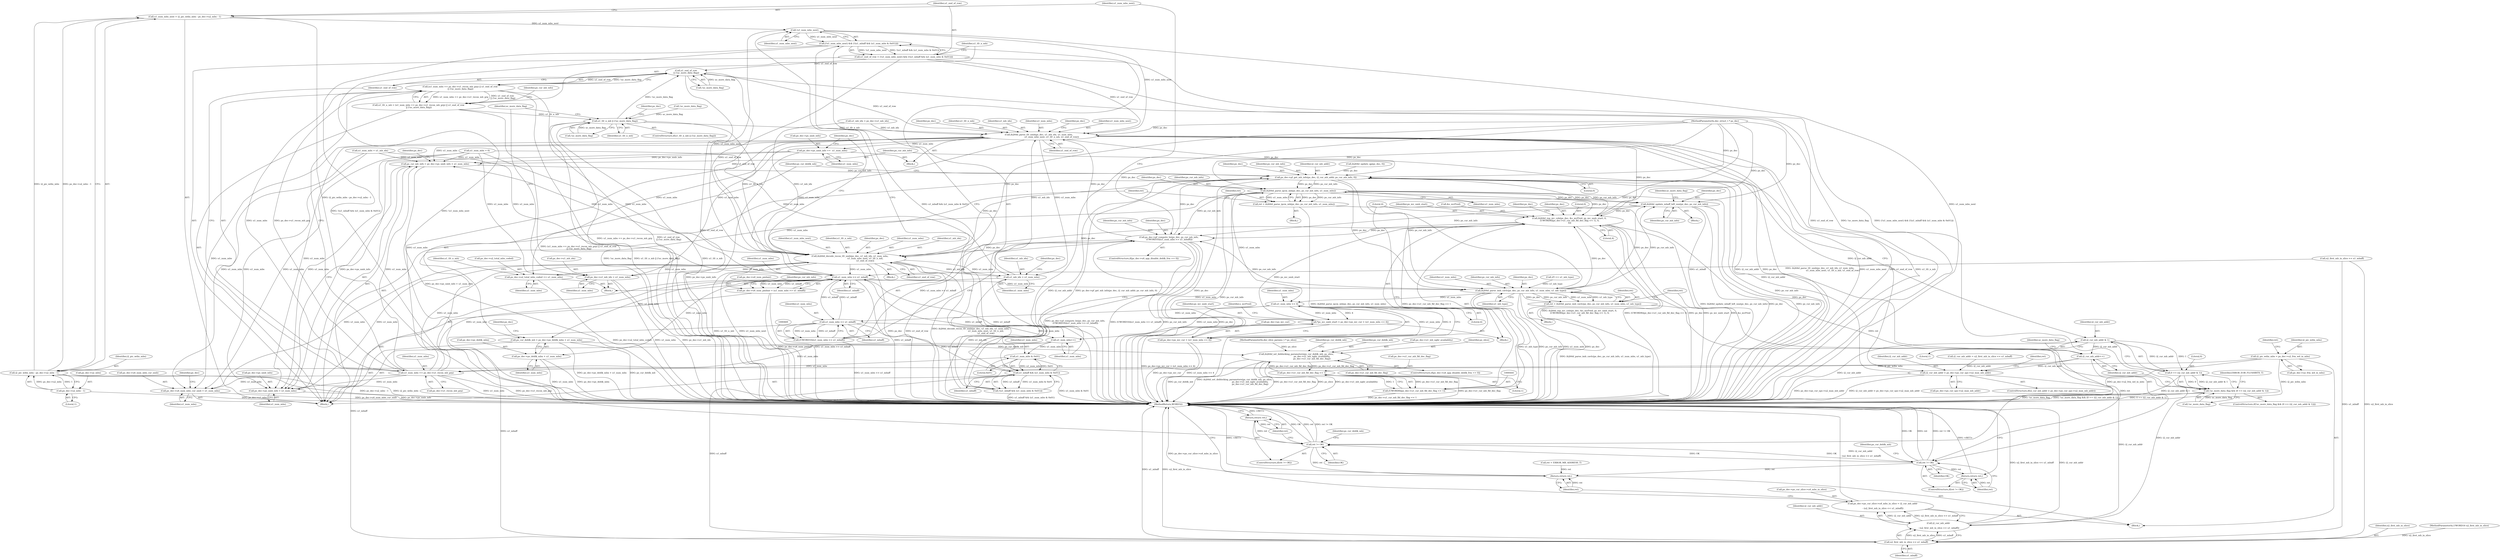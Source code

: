 digraph "0_Android_7950bf47b6944546a0aff11a7184947de9591b51@integer" {
"1000475" [label="(Call,u1_num_mbs_next = i2_pic_wdin_mbs - ps_dec->u2_mbx - 1)"];
"1000477" [label="(Call,i2_pic_wdin_mbs - ps_dec->u2_mbx - 1)"];
"1000158" [label="(Call,i2_pic_wdin_mbs = ps_dec->u2_frm_wd_in_mbs)"];
"1000479" [label="(Call,ps_dec->u2_mbx - 1)"];
"1000487" [label="(Call,!u1_num_mbs_next)"];
"1000486" [label="(Call,(!u1_num_mbs_next) && (!(u1_mbaff && (u1_num_mbs & 0x01))))"];
"1000484" [label="(Call,u1_end_of_row = (!u1_num_mbs_next) && (!(u1_mbaff && (u1_num_mbs & 0x01))))"];
"1000503" [label="(Call,u1_end_of_row\n || (!uc_more_data_flag))"];
"1000497" [label="(Call,(u1_num_mbs == ps_dec->u1_recon_mb_grp) || u1_end_of_row\n || (!uc_more_data_flag))"];
"1000495" [label="(Call,u1_tfr_n_mb = (u1_num_mbs == ps_dec->u1_recon_mb_grp) || u1_end_of_row\n || (!uc_more_data_flag))"];
"1000514" [label="(Call,u1_tfr_n_mb || (!uc_more_data_flag))"];
"1000524" [label="(Call,ih264d_parse_tfr_nmb(ps_dec, u1_mb_idx, u1_num_mbs,\n                                     u1_num_mbs_next, u1_tfr_n_mb, u1_end_of_row))"];
"1000226" [label="(Call,ps_cur_mb_info = ps_dec->ps_nmb_info + u1_num_mbs)"];
"1000250" [label="(Call,ps_dec->pf_get_mb_info(ps_dec, i2_cur_mb_addr, ps_cur_mb_info, 0))"];
"1000362" [label="(Call,ih264d_parse_ipcm_mb(ps_dec, ps_cur_mb_info, u1_num_mbs))"];
"1000360" [label="(Call,ret = ih264d_parse_ipcm_mb(ps_dec, ps_cur_mb_info, u1_num_mbs))"];
"1000367" [label="(Call,ret != OK)"];
"1000370" [label="(Return,return ret;)"];
"1000387" [label="(Call,ret != OK)"];
"1000390" [label="(Return,return ret;)"];
"1000580" [label="(Return,return ret;)"];
"1000402" [label="(Call,ih264d_update_mbaff_left_nnz(ps_dec, ps_cur_mb_info))"];
"1000437" [label="(Call,ih264d_rep_mv_colz(ps_dec, &s_mvPred, ps_mv_nmb_start, 0,\n (UWORD8)(ps_dec->u1_cur_mb_fld_dec_flag << 1), 4,\n 4))"];
"1000465" [label="(Call,ps_dec->pf_compute_bs(ps_dec, ps_cur_mb_info,\n (UWORD16)(u1_num_mbs >> u1_mbaff)))"];
"1000538" [label="(Call,ih264d_decode_recon_tfr_nmb(ps_dec, u1_mb_idx, u1_num_mbs,\n                                            u1_num_mbs_next, u1_tfr_n_mb,\n                                            u1_end_of_row))"];
"1000228" [label="(Call,ps_dec->ps_nmb_info + u1_num_mbs)"];
"1000233" [label="(Call,ps_dec->u4_num_mbs_cur_nmb = u1_num_mbs)"];
"1000242" [label="(Call,u1_num_mbs >> u1_mbaff)"];
"1000238" [label="(Call,ps_dec->u4_num_pmbair = (u1_num_mbs >> u1_mbaff))"];
"1000255" [label="(Call,ps_cur_deblk_mb = ps_dec->ps_deblk_mbn + u1_num_mbs)"];
"1000268" [label="(Call,ih264d_set_deblocking_parameters(ps_cur_deblk_mb, ps_slice,\n                                             ps_dec->u1_mb_ngbr_availablity,\n                                             ps_dec->u1_cur_mb_fld_dec_flag))"];
"1000445" [label="(Call,ps_dec->u1_cur_mb_fld_dec_flag << 1)"];
"1000443" [label="(Call,(UWORD8)(ps_dec->u1_cur_mb_fld_dec_flag << 1))"];
"1000257" [label="(Call,ps_dec->ps_deblk_mbn + u1_num_mbs)"];
"1000381" [label="(Call,ih264d_parse_imb_cavlc(ps_dec, ps_cur_mb_info, u1_num_mbs, u1_mb_type))"];
"1000379" [label="(Call,ret = ih264d_parse_imb_cavlc(ps_dec, ps_cur_mb_info, u1_num_mbs, u1_mb_type))"];
"1000431" [label="(Call,u1_num_mbs << 4)"];
"1000425" [label="(Call,*ps_mv_nmb_start = ps_dec->ps_mv_cur + (u1_num_mbs << 4))"];
"1000427" [label="(Call,ps_dec->ps_mv_cur + (u1_num_mbs << 4))"];
"1000470" [label="(Call,u1_num_mbs >> u1_mbaff)"];
"1000468" [label="(Call,(UWORD16)(u1_num_mbs >> u1_mbaff))"];
"1000473" [label="(Call,u1_num_mbs++)"];
"1000492" [label="(Call,u1_num_mbs & 0x01)"];
"1000490" [label="(Call,u1_mbaff && (u1_num_mbs & 0x01))"];
"1000489" [label="(Call,!(u1_mbaff && (u1_num_mbs & 0x01)))"];
"1000577" [label="(Call,u2_first_mb_in_slice << u1_mbaff)"];
"1000575" [label="(Call,i2_cur_mb_addr\n\n - (u2_first_mb_in_slice << u1_mbaff))"];
"1000569" [label="(Call,ps_dec->ps_cur_slice->u4_mbs_in_slice = i2_cur_mb_addr\n\n - (u2_first_mb_in_slice << u1_mbaff))"];
"1000498" [label="(Call,u1_num_mbs == ps_dec->u1_recon_mb_grp)"];
"1000545" [label="(Call,ps_dec->u2_total_mbs_coded += u1_num_mbs)"];
"1000555" [label="(Call,u1_mb_idx = u1_num_mbs)"];
"1000558" [label="(Call,ps_dec->u1_mb_idx = u1_num_mbs)"];
"1000411" [label="(Call,i2_cur_mb_addr & 1)"];
"1000409" [label="(Call,0 == (i2_cur_mb_addr & 1))"];
"1000406" [label="(Call,!uc_more_data_flag && (0 == (i2_cur_mb_addr & 1)))"];
"1000417" [label="(Call,i2_cur_mb_addr++)"];
"1000214" [label="(Call,i2_cur_mb_addr > ps_dec->ps_cur_sps->u2_max_mb_addr)"];
"1000531" [label="(Call,ps_dec->ps_nmb_info +=  u1_num_mbs)"];
"1000570" [label="(Call,ps_dec->ps_cur_slice->u4_mbs_in_slice)"];
"1000227" [label="(Identifier,ps_cur_mb_info)"];
"1000369" [label="(Identifier,OK)"];
"1000499" [label="(Identifier,u1_num_mbs)"];
"1000387" [label="(Call,ret != OK)"];
"1000556" [label="(Identifier,u1_mb_idx)"];
"1000465" [label="(Call,ps_dec->pf_compute_bs(ps_dec, ps_cur_mb_info,\n (UWORD16)(u1_num_mbs >> u1_mbaff)))"];
"1000542" [label="(Identifier,u1_num_mbs_next)"];
"1000413" [label="(Literal,1)"];
"1000562" [label="(Identifier,u1_num_mbs)"];
"1000543" [label="(Identifier,u1_tfr_n_mb)"];
"1000509" [label="(Identifier,ps_cur_mb_info)"];
"1000521" [label="(Identifier,ps_dec)"];
"1000497" [label="(Call,(u1_num_mbs == ps_dec->u1_recon_mb_grp) || u1_end_of_row\n || (!uc_more_data_flag))"];
"1000569" [label="(Call,ps_dec->ps_cur_slice->u4_mbs_in_slice = i2_cur_mb_addr\n\n - (u2_first_mb_in_slice << u1_mbaff))"];
"1000240" [label="(Identifier,ps_dec)"];
"1000557" [label="(Identifier,u1_num_mbs)"];
"1000535" [label="(Identifier,u1_num_mbs)"];
"1000374" [label="(Identifier,ps_cur_deblk_mb)"];
"1000404" [label="(Identifier,ps_cur_mb_info)"];
"1000131" [label="(MethodParameterIn,dec_slice_params_t * ps_slice)"];
"1000410" [label="(Literal,0)"];
"1000204" [label="(Block,)"];
"1000555" [label="(Call,u1_mb_idx = u1_num_mbs)"];
"1000425" [label="(Call,*ps_mv_nmb_start = ps_dec->ps_mv_cur + (u1_num_mbs << 4))"];
"1000478" [label="(Identifier,i2_pic_wdin_mbs)"];
"1000363" [label="(Identifier,ps_dec)"];
"1000525" [label="(Identifier,ps_dec)"];
"1000386" [label="(ControlStructure,if(ret != OK))"];
"1000384" [label="(Identifier,u1_num_mbs)"];
"1000498" [label="(Call,u1_num_mbs == ps_dec->u1_recon_mb_grp)"];
"1000385" [label="(Identifier,u1_mb_type)"];
"1000420" [label="(Identifier,uc_more_data_flag)"];
"1000407" [label="(Call,!uc_more_data_flag)"];
"1000547" [label="(Identifier,ps_dec)"];
"1000251" [label="(Identifier,ps_dec)"];
"1000423" [label="(Block,)"];
"1000532" [label="(Call,ps_dec->ps_nmb_info)"];
"1000488" [label="(Identifier,u1_num_mbs_next)"];
"1000539" [label="(Identifier,ps_dec)"];
"1000529" [label="(Identifier,u1_tfr_n_mb)"];
"1000368" [label="(Identifier,ret)"];
"1000371" [label="(Identifier,ret)"];
"1000579" [label="(Identifier,u1_mbaff)"];
"1000581" [label="(Identifier,ret)"];
"1000254" [label="(Literal,0)"];
"1000467" [label="(Identifier,ps_cur_mb_info)"];
"1000558" [label="(Call,ps_dec->u1_mb_idx = u1_num_mbs)"];
"1000401" [label="(Block,)"];
"1000451" [label="(Literal,4)"];
"1000523" [label="(Block,)"];
"1000253" [label="(Identifier,ps_cur_mb_info)"];
"1000390" [label="(Return,return ret;)"];
"1000441" [label="(Identifier,ps_mv_nmb_start)"];
"1000361" [label="(Identifier,ret)"];
"1000496" [label="(Identifier,u1_tfr_n_mb)"];
"1000526" [label="(Identifier,u1_mb_idx)"];
"1000466" [label="(Identifier,ps_dec)"];
"1000527" [label="(Identifier,u1_num_mbs)"];
"1000367" [label="(Call,ret != OK)"];
"1000491" [label="(Identifier,u1_mbaff)"];
"1000432" [label="(Identifier,u1_num_mbs)"];
"1000551" [label="(Identifier,u1_tfr_n_mb)"];
"1000477" [label="(Call,i2_pic_wdin_mbs - ps_dec->u2_mbx - 1)"];
"1000433" [label="(Literal,4)"];
"1000493" [label="(Identifier,u1_num_mbs)"];
"1000366" [label="(ControlStructure,if(ret != OK))"];
"1000476" [label="(Identifier,u1_num_mbs_next)"];
"1000437" [label="(Call,ih264d_rep_mv_colz(ps_dec, &s_mvPred, ps_mv_nmb_start, 0,\n (UWORD8)(ps_dec->u1_cur_mb_fld_dec_flag << 1), 4,\n 4))"];
"1000187" [label="(Call,u1_mb_idx = ps_dec->u1_mb_idx)"];
"1000200" [label="(Call,u2_first_mb_in_slice << u1_mbaff)"];
"1000578" [label="(Identifier,u2_first_mb_in_slice)"];
"1000560" [label="(Identifier,ps_dec)"];
"1000383" [label="(Identifier,ps_cur_mb_info)"];
"1000494" [label="(Literal,0x01)"];
"1000250" [label="(Call,ps_dec->pf_get_mb_info(ps_dec, i2_cur_mb_addr, ps_cur_mb_info, 0))"];
"1000160" [label="(Call,ps_dec->u2_frm_wd_in_mbs)"];
"1000352" [label="(Block,)"];
"1000232" [label="(Identifier,u1_num_mbs)"];
"1000382" [label="(Identifier,ps_dec)"];
"1000238" [label="(Call,ps_dec->u4_num_pmbair = (u1_num_mbs >> u1_mbaff))"];
"1000222" [label="(Call,ret = ERROR_MB_ADDRESS_T)"];
"1000370" [label="(Return,return ret;)"];
"1000255" [label="(Call,ps_cur_deblk_mb = ps_dec->ps_deblk_mbn + u1_num_mbs)"];
"1000431" [label="(Call,u1_num_mbs << 4)"];
"1000474" [label="(Identifier,u1_num_mbs)"];
"1000130" [label="(MethodParameterIn,dec_struct_t * ps_dec)"];
"1000417" [label="(Call,i2_cur_mb_addr++)"];
"1000479" [label="(Call,ps_dec->u2_mbx - 1)"];
"1000379" [label="(Call,ret = ih264d_parse_imb_cavlc(ps_dec, ps_cur_mb_info, u1_num_mbs, u1_mb_type))"];
"1000268" [label="(Call,ih264d_set_deblocking_parameters(ps_cur_deblk_mb, ps_slice,\n                                             ps_dec->u1_mb_ngbr_availablity,\n                                             ps_dec->u1_cur_mb_fld_dec_flag))"];
"1000274" [label="(Call,ps_dec->u1_cur_mb_fld_dec_flag)"];
"1000443" [label="(Call,(UWORD8)(ps_dec->u1_cur_mb_fld_dec_flag << 1))"];
"1000234" [label="(Call,ps_dec->u4_num_mbs_cur_nmb)"];
"1000552" [label="(Call,u1_num_mbs = 0)"];
"1000533" [label="(Identifier,ps_dec)"];
"1000577" [label="(Call,u2_first_mb_in_slice << u1_mbaff)"];
"1000416" [label="(Identifier,ERROR_EOB_FLUSHBITS_T)"];
"1000486" [label="(Call,(!u1_num_mbs_next) && (!(u1_mbaff && (u1_num_mbs & 0x01))))"];
"1000362" [label="(Call,ih264d_parse_ipcm_mb(ps_dec, ps_cur_mb_info, u1_num_mbs))"];
"1000402" [label="(Call,ih264d_update_mbaff_left_nnz(ps_dec, ps_cur_mb_info))"];
"1000446" [label="(Call,ps_dec->u1_cur_mb_fld_dec_flag)"];
"1000485" [label="(Identifier,u1_end_of_row)"];
"1000515" [label="(Identifier,u1_tfr_n_mb)"];
"1000226" [label="(Call,ps_cur_mb_info = ps_dec->ps_nmb_info + u1_num_mbs)"];
"1000503" [label="(Call,u1_end_of_row\n || (!uc_more_data_flag))"];
"1000170" [label="(Identifier,ret)"];
"1000233" [label="(Call,ps_dec->u4_num_mbs_cur_nmb = u1_num_mbs)"];
"1000518" [label="(Block,)"];
"1000237" [label="(Identifier,u1_num_mbs)"];
"1000159" [label="(Identifier,i2_pic_wdin_mbs)"];
"1000389" [label="(Identifier,OK)"];
"1000192" [label="(Call,u1_num_mbs = u1_mb_idx)"];
"1000541" [label="(Identifier,u1_num_mbs)"];
"1000544" [label="(Identifier,u1_end_of_row)"];
"1000408" [label="(Identifier,uc_more_data_flag)"];
"1000257" [label="(Call,ps_dec->ps_deblk_mbn + u1_num_mbs)"];
"1000252" [label="(Identifier,i2_cur_mb_addr)"];
"1000411" [label="(Call,i2_cur_mb_addr & 1)"];
"1000563" [label="(Identifier,uc_more_data_flag)"];
"1000235" [label="(Identifier,ps_dec)"];
"1000265" [label="(Identifier,ps_dec)"];
"1000262" [label="(ControlStructure,if(ps_dec->u4_app_disable_deblk_frm == 0))"];
"1000427" [label="(Call,ps_dec->ps_mv_cur + (u1_num_mbs << 4))"];
"1000471" [label="(Identifier,u1_num_mbs)"];
"1000575" [label="(Call,i2_cur_mb_addr\n\n - (u2_first_mb_in_slice << u1_mbaff))"];
"1000244" [label="(Identifier,u1_mbaff)"];
"1000546" [label="(Call,ps_dec->u2_total_mbs_coded)"];
"1000243" [label="(Identifier,u1_num_mbs)"];
"1000439" [label="(Call,&s_mvPred)"];
"1000449" [label="(Literal,1)"];
"1000470" [label="(Call,u1_num_mbs >> u1_mbaff)"];
"1000530" [label="(Identifier,u1_end_of_row)"];
"1000436" [label="(Identifier,s_mvPred)"];
"1000381" [label="(Call,ih264d_parse_imb_cavlc(ps_dec, ps_cur_mb_info, u1_num_mbs, u1_mb_type))"];
"1000412" [label="(Identifier,i2_cur_mb_addr)"];
"1000455" [label="(Identifier,ps_dec)"];
"1000215" [label="(Identifier,i2_cur_mb_addr)"];
"1000198" [label="(Call,i2_cur_mb_addr = u2_first_mb_in_slice << u1_mbaff)"];
"1000495" [label="(Call,u1_tfr_n_mb = (u1_num_mbs == ps_dec->u1_recon_mb_grp) || u1_end_of_row\n || (!uc_more_data_flag))"];
"1000445" [label="(Call,ps_dec->u1_cur_mb_fld_dec_flag << 1)"];
"1000158" [label="(Call,i2_pic_wdin_mbs = ps_dec->u2_frm_wd_in_mbs)"];
"1000349" [label="(Call,25 == u1_mb_type)"];
"1000580" [label="(Return,return ret;)"];
"1000468" [label="(Call,(UWORD16)(u1_num_mbs >> u1_mbaff))"];
"1000490" [label="(Call,u1_mbaff && (u1_num_mbs & 0x01))"];
"1000391" [label="(Identifier,ret)"];
"1000214" [label="(Call,i2_cur_mb_addr > ps_dec->ps_cur_sps->u2_max_mb_addr)"];
"1000279" [label="(Identifier,ps_cur_deblk_mb)"];
"1000403" [label="(Identifier,ps_dec)"];
"1000531" [label="(Call,ps_dec->ps_nmb_info +=  u1_num_mbs)"];
"1000459" [label="(ControlStructure,if(ps_dec->u4_app_disable_deblk_frm == 0))"];
"1000269" [label="(Identifier,ps_cur_deblk_mb)"];
"1000228" [label="(Call,ps_dec->ps_nmb_info + u1_num_mbs)"];
"1000438" [label="(Identifier,ps_dec)"];
"1000524" [label="(Call,ih264d_parse_tfr_nmb(ps_dec, u1_mb_idx, u1_num_mbs,\n                                     u1_num_mbs_next, u1_tfr_n_mb, u1_end_of_row))"];
"1000528" [label="(Identifier,u1_num_mbs_next)"];
"1000450" [label="(Literal,4)"];
"1000261" [label="(Identifier,u1_num_mbs)"];
"1000380" [label="(Identifier,ret)"];
"1000516" [label="(Call,!uc_more_data_flag)"];
"1000559" [label="(Call,ps_dec->u1_mb_idx)"];
"1000256" [label="(Identifier,ps_cur_deblk_mb)"];
"1000229" [label="(Call,ps_dec->ps_nmb_info)"];
"1000489" [label="(Call,!(u1_mbaff && (u1_num_mbs & 0x01)))"];
"1000365" [label="(Identifier,u1_num_mbs)"];
"1000426" [label="(Identifier,ps_mv_nmb_start)"];
"1000504" [label="(Identifier,u1_end_of_row)"];
"1000216" [label="(Call,ps_dec->ps_cur_sps->u2_max_mb_addr)"];
"1000179" [label="(Call,ih264d_update_qp(ps_dec, 0))"];
"1000475" [label="(Call,u1_num_mbs_next = i2_pic_wdin_mbs - ps_dec->u2_mbx - 1)"];
"1000394" [label="(Identifier,ps_cur_deblk_mb)"];
"1000409" [label="(Call,0 == (i2_cur_mb_addr & 1))"];
"1000271" [label="(Call,ps_dec->u1_mb_ngbr_availablity)"];
"1000364" [label="(Identifier,ps_cur_mb_info)"];
"1000483" [label="(Literal,1)"];
"1000360" [label="(Call,ret = ih264d_parse_ipcm_mb(ps_dec, ps_cur_mb_info, u1_num_mbs))"];
"1000472" [label="(Identifier,u1_mbaff)"];
"1000538" [label="(Call,ih264d_decode_recon_tfr_nmb(ps_dec, u1_mb_idx, u1_num_mbs,\n                                            u1_num_mbs_next, u1_tfr_n_mb,\n                                            u1_end_of_row))"];
"1000270" [label="(Identifier,ps_slice)"];
"1000239" [label="(Call,ps_dec->u4_num_pmbair)"];
"1000406" [label="(Call,!uc_more_data_flag && (0 == (i2_cur_mb_addr & 1)))"];
"1000537" [label="(Block,)"];
"1000514" [label="(Call,u1_tfr_n_mb || (!uc_more_data_flag))"];
"1000545" [label="(Call,ps_dec->u2_total_mbs_coded += u1_num_mbs)"];
"1000378" [label="(Block,)"];
"1000405" [label="(ControlStructure,if(!uc_more_data_flag && (0 == (i2_cur_mb_addr & 1))))"];
"1000213" [label="(ControlStructure,if(i2_cur_mb_addr > ps_dec->ps_cur_sps->u2_max_mb_addr))"];
"1000473" [label="(Call,u1_num_mbs++)"];
"1000388" [label="(Identifier,ret)"];
"1000442" [label="(Literal,0)"];
"1000242" [label="(Call,u1_num_mbs >> u1_mbaff)"];
"1000428" [label="(Call,ps_dec->ps_mv_cur)"];
"1000258" [label="(Call,ps_dec->ps_deblk_mbn)"];
"1000132" [label="(MethodParameterIn,UWORD16 u2_first_mb_in_slice)"];
"1000487" [label="(Call,!u1_num_mbs_next)"];
"1000540" [label="(Identifier,u1_mb_idx)"];
"1000505" [label="(Call,!uc_more_data_flag)"];
"1000492" [label="(Call,u1_num_mbs & 0x01)"];
"1000500" [label="(Call,ps_dec->u1_recon_mb_grp)"];
"1000480" [label="(Call,ps_dec->u2_mbx)"];
"1000247" [label="(Identifier,ps_cur_mb_info)"];
"1000549" [label="(Identifier,u1_num_mbs)"];
"1000133" [label="(Block,)"];
"1000223" [label="(Identifier,ret)"];
"1000484" [label="(Call,u1_end_of_row = (!u1_num_mbs_next) && (!(u1_mbaff && (u1_num_mbs & 0x01))))"];
"1000511" [label="(Call,!uc_more_data_flag)"];
"1000576" [label="(Identifier,i2_cur_mb_addr)"];
"1000513" [label="(ControlStructure,if(u1_tfr_n_mb || (!uc_more_data_flag)))"];
"1000418" [label="(Identifier,i2_cur_mb_addr)"];
"1000582" [label="(MethodReturn,WORD32)"];
"1000475" -> "1000204"  [label="AST: "];
"1000475" -> "1000477"  [label="CFG: "];
"1000476" -> "1000475"  [label="AST: "];
"1000477" -> "1000475"  [label="AST: "];
"1000485" -> "1000475"  [label="CFG: "];
"1000475" -> "1000582"  [label="DDG: i2_pic_wdin_mbs - ps_dec->u2_mbx - 1"];
"1000477" -> "1000475"  [label="DDG: i2_pic_wdin_mbs"];
"1000477" -> "1000475"  [label="DDG: ps_dec->u2_mbx - 1"];
"1000475" -> "1000487"  [label="DDG: u1_num_mbs_next"];
"1000477" -> "1000479"  [label="CFG: "];
"1000478" -> "1000477"  [label="AST: "];
"1000479" -> "1000477"  [label="AST: "];
"1000477" -> "1000582"  [label="DDG: ps_dec->u2_mbx - 1"];
"1000477" -> "1000582"  [label="DDG: i2_pic_wdin_mbs"];
"1000158" -> "1000477"  [label="DDG: i2_pic_wdin_mbs"];
"1000479" -> "1000477"  [label="DDG: ps_dec->u2_mbx"];
"1000479" -> "1000477"  [label="DDG: 1"];
"1000158" -> "1000133"  [label="AST: "];
"1000158" -> "1000160"  [label="CFG: "];
"1000159" -> "1000158"  [label="AST: "];
"1000160" -> "1000158"  [label="AST: "];
"1000170" -> "1000158"  [label="CFG: "];
"1000158" -> "1000582"  [label="DDG: i2_pic_wdin_mbs"];
"1000158" -> "1000582"  [label="DDG: ps_dec->u2_frm_wd_in_mbs"];
"1000479" -> "1000483"  [label="CFG: "];
"1000480" -> "1000479"  [label="AST: "];
"1000483" -> "1000479"  [label="AST: "];
"1000479" -> "1000582"  [label="DDG: ps_dec->u2_mbx"];
"1000487" -> "1000486"  [label="AST: "];
"1000487" -> "1000488"  [label="CFG: "];
"1000488" -> "1000487"  [label="AST: "];
"1000491" -> "1000487"  [label="CFG: "];
"1000486" -> "1000487"  [label="CFG: "];
"1000487" -> "1000582"  [label="DDG: u1_num_mbs_next"];
"1000487" -> "1000486"  [label="DDG: u1_num_mbs_next"];
"1000487" -> "1000524"  [label="DDG: u1_num_mbs_next"];
"1000487" -> "1000538"  [label="DDG: u1_num_mbs_next"];
"1000486" -> "1000484"  [label="AST: "];
"1000486" -> "1000489"  [label="CFG: "];
"1000489" -> "1000486"  [label="AST: "];
"1000484" -> "1000486"  [label="CFG: "];
"1000486" -> "1000582"  [label="DDG: !(u1_mbaff && (u1_num_mbs & 0x01))"];
"1000486" -> "1000582"  [label="DDG: !u1_num_mbs_next"];
"1000486" -> "1000484"  [label="DDG: !u1_num_mbs_next"];
"1000486" -> "1000484"  [label="DDG: !(u1_mbaff && (u1_num_mbs & 0x01))"];
"1000489" -> "1000486"  [label="DDG: u1_mbaff && (u1_num_mbs & 0x01)"];
"1000484" -> "1000204"  [label="AST: "];
"1000485" -> "1000484"  [label="AST: "];
"1000496" -> "1000484"  [label="CFG: "];
"1000484" -> "1000582"  [label="DDG: (!u1_num_mbs_next) && (!(u1_mbaff && (u1_num_mbs & 0x01)))"];
"1000484" -> "1000582"  [label="DDG: u1_end_of_row"];
"1000484" -> "1000503"  [label="DDG: u1_end_of_row"];
"1000484" -> "1000524"  [label="DDG: u1_end_of_row"];
"1000484" -> "1000538"  [label="DDG: u1_end_of_row"];
"1000503" -> "1000497"  [label="AST: "];
"1000503" -> "1000504"  [label="CFG: "];
"1000503" -> "1000505"  [label="CFG: "];
"1000504" -> "1000503"  [label="AST: "];
"1000505" -> "1000503"  [label="AST: "];
"1000497" -> "1000503"  [label="CFG: "];
"1000503" -> "1000582"  [label="DDG: u1_end_of_row"];
"1000503" -> "1000497"  [label="DDG: u1_end_of_row"];
"1000503" -> "1000497"  [label="DDG: !uc_more_data_flag"];
"1000505" -> "1000503"  [label="DDG: uc_more_data_flag"];
"1000406" -> "1000503"  [label="DDG: !uc_more_data_flag"];
"1000514" -> "1000503"  [label="DDG: !uc_more_data_flag"];
"1000503" -> "1000524"  [label="DDG: u1_end_of_row"];
"1000503" -> "1000538"  [label="DDG: u1_end_of_row"];
"1000497" -> "1000495"  [label="AST: "];
"1000497" -> "1000498"  [label="CFG: "];
"1000498" -> "1000497"  [label="AST: "];
"1000495" -> "1000497"  [label="CFG: "];
"1000497" -> "1000582"  [label="DDG: u1_num_mbs == ps_dec->u1_recon_mb_grp"];
"1000497" -> "1000582"  [label="DDG: u1_end_of_row\n || (!uc_more_data_flag)"];
"1000497" -> "1000495"  [label="DDG: u1_num_mbs == ps_dec->u1_recon_mb_grp"];
"1000497" -> "1000495"  [label="DDG: u1_end_of_row\n || (!uc_more_data_flag)"];
"1000498" -> "1000497"  [label="DDG: u1_num_mbs"];
"1000498" -> "1000497"  [label="DDG: ps_dec->u1_recon_mb_grp"];
"1000495" -> "1000204"  [label="AST: "];
"1000496" -> "1000495"  [label="AST: "];
"1000509" -> "1000495"  [label="CFG: "];
"1000495" -> "1000582"  [label="DDG: (u1_num_mbs == ps_dec->u1_recon_mb_grp) || u1_end_of_row\n || (!uc_more_data_flag)"];
"1000495" -> "1000514"  [label="DDG: u1_tfr_n_mb"];
"1000514" -> "1000513"  [label="AST: "];
"1000514" -> "1000515"  [label="CFG: "];
"1000514" -> "1000516"  [label="CFG: "];
"1000515" -> "1000514"  [label="AST: "];
"1000516" -> "1000514"  [label="AST: "];
"1000563" -> "1000514"  [label="CFG: "];
"1000521" -> "1000514"  [label="CFG: "];
"1000514" -> "1000582"  [label="DDG: u1_tfr_n_mb || (!uc_more_data_flag)"];
"1000514" -> "1000582"  [label="DDG: u1_tfr_n_mb"];
"1000514" -> "1000582"  [label="DDG: !uc_more_data_flag"];
"1000516" -> "1000514"  [label="DDG: uc_more_data_flag"];
"1000511" -> "1000514"  [label="DDG: uc_more_data_flag"];
"1000514" -> "1000524"  [label="DDG: u1_tfr_n_mb"];
"1000514" -> "1000538"  [label="DDG: u1_tfr_n_mb"];
"1000524" -> "1000523"  [label="AST: "];
"1000524" -> "1000530"  [label="CFG: "];
"1000525" -> "1000524"  [label="AST: "];
"1000526" -> "1000524"  [label="AST: "];
"1000527" -> "1000524"  [label="AST: "];
"1000528" -> "1000524"  [label="AST: "];
"1000529" -> "1000524"  [label="AST: "];
"1000530" -> "1000524"  [label="AST: "];
"1000533" -> "1000524"  [label="CFG: "];
"1000524" -> "1000582"  [label="DDG: ps_dec"];
"1000524" -> "1000582"  [label="DDG: ih264d_parse_tfr_nmb(ps_dec, u1_mb_idx, u1_num_mbs,\n                                     u1_num_mbs_next, u1_tfr_n_mb, u1_end_of_row)"];
"1000524" -> "1000582"  [label="DDG: u1_num_mbs_next"];
"1000524" -> "1000582"  [label="DDG: u1_end_of_row"];
"1000524" -> "1000582"  [label="DDG: u1_tfr_n_mb"];
"1000524" -> "1000226"  [label="DDG: u1_num_mbs"];
"1000524" -> "1000228"  [label="DDG: u1_num_mbs"];
"1000524" -> "1000233"  [label="DDG: u1_num_mbs"];
"1000524" -> "1000242"  [label="DDG: u1_num_mbs"];
"1000524" -> "1000250"  [label="DDG: ps_dec"];
"1000437" -> "1000524"  [label="DDG: ps_dec"];
"1000465" -> "1000524"  [label="DDG: ps_dec"];
"1000130" -> "1000524"  [label="DDG: ps_dec"];
"1000555" -> "1000524"  [label="DDG: u1_mb_idx"];
"1000187" -> "1000524"  [label="DDG: u1_mb_idx"];
"1000498" -> "1000524"  [label="DDG: u1_num_mbs"];
"1000524" -> "1000531"  [label="DDG: u1_num_mbs"];
"1000524" -> "1000545"  [label="DDG: u1_num_mbs"];
"1000524" -> "1000555"  [label="DDG: u1_num_mbs"];
"1000524" -> "1000558"  [label="DDG: u1_num_mbs"];
"1000226" -> "1000204"  [label="AST: "];
"1000226" -> "1000228"  [label="CFG: "];
"1000227" -> "1000226"  [label="AST: "];
"1000228" -> "1000226"  [label="AST: "];
"1000235" -> "1000226"  [label="CFG: "];
"1000226" -> "1000582"  [label="DDG: ps_dec->ps_nmb_info + u1_num_mbs"];
"1000531" -> "1000226"  [label="DDG: ps_dec->ps_nmb_info"];
"1000498" -> "1000226"  [label="DDG: u1_num_mbs"];
"1000192" -> "1000226"  [label="DDG: u1_num_mbs"];
"1000552" -> "1000226"  [label="DDG: u1_num_mbs"];
"1000538" -> "1000226"  [label="DDG: u1_num_mbs"];
"1000226" -> "1000250"  [label="DDG: ps_cur_mb_info"];
"1000250" -> "1000204"  [label="AST: "];
"1000250" -> "1000254"  [label="CFG: "];
"1000251" -> "1000250"  [label="AST: "];
"1000252" -> "1000250"  [label="AST: "];
"1000253" -> "1000250"  [label="AST: "];
"1000254" -> "1000250"  [label="AST: "];
"1000256" -> "1000250"  [label="CFG: "];
"1000250" -> "1000582"  [label="DDG: ps_dec"];
"1000250" -> "1000582"  [label="DDG: ps_cur_mb_info"];
"1000250" -> "1000582"  [label="DDG: i2_cur_mb_addr"];
"1000250" -> "1000582"  [label="DDG: ps_dec->pf_get_mb_info(ps_dec, i2_cur_mb_addr, ps_cur_mb_info, 0)"];
"1000437" -> "1000250"  [label="DDG: ps_dec"];
"1000179" -> "1000250"  [label="DDG: ps_dec"];
"1000538" -> "1000250"  [label="DDG: ps_dec"];
"1000465" -> "1000250"  [label="DDG: ps_dec"];
"1000130" -> "1000250"  [label="DDG: ps_dec"];
"1000214" -> "1000250"  [label="DDG: i2_cur_mb_addr"];
"1000250" -> "1000362"  [label="DDG: ps_dec"];
"1000250" -> "1000362"  [label="DDG: ps_cur_mb_info"];
"1000250" -> "1000381"  [label="DDG: ps_dec"];
"1000250" -> "1000381"  [label="DDG: ps_cur_mb_info"];
"1000250" -> "1000411"  [label="DDG: i2_cur_mb_addr"];
"1000250" -> "1000417"  [label="DDG: i2_cur_mb_addr"];
"1000362" -> "1000360"  [label="AST: "];
"1000362" -> "1000365"  [label="CFG: "];
"1000363" -> "1000362"  [label="AST: "];
"1000364" -> "1000362"  [label="AST: "];
"1000365" -> "1000362"  [label="AST: "];
"1000360" -> "1000362"  [label="CFG: "];
"1000362" -> "1000582"  [label="DDG: u1_num_mbs"];
"1000362" -> "1000582"  [label="DDG: ps_cur_mb_info"];
"1000362" -> "1000582"  [label="DDG: ps_dec"];
"1000362" -> "1000360"  [label="DDG: ps_dec"];
"1000362" -> "1000360"  [label="DDG: ps_cur_mb_info"];
"1000362" -> "1000360"  [label="DDG: u1_num_mbs"];
"1000130" -> "1000362"  [label="DDG: ps_dec"];
"1000242" -> "1000362"  [label="DDG: u1_num_mbs"];
"1000362" -> "1000402"  [label="DDG: ps_dec"];
"1000362" -> "1000402"  [label="DDG: ps_cur_mb_info"];
"1000362" -> "1000431"  [label="DDG: u1_num_mbs"];
"1000362" -> "1000437"  [label="DDG: ps_dec"];
"1000362" -> "1000465"  [label="DDG: ps_cur_mb_info"];
"1000360" -> "1000352"  [label="AST: "];
"1000361" -> "1000360"  [label="AST: "];
"1000368" -> "1000360"  [label="CFG: "];
"1000360" -> "1000582"  [label="DDG: ih264d_parse_ipcm_mb(ps_dec, ps_cur_mb_info, u1_num_mbs)"];
"1000360" -> "1000367"  [label="DDG: ret"];
"1000367" -> "1000366"  [label="AST: "];
"1000367" -> "1000369"  [label="CFG: "];
"1000368" -> "1000367"  [label="AST: "];
"1000369" -> "1000367"  [label="AST: "];
"1000371" -> "1000367"  [label="CFG: "];
"1000374" -> "1000367"  [label="CFG: "];
"1000367" -> "1000582"  [label="DDG: OK"];
"1000367" -> "1000582"  [label="DDG: ret"];
"1000367" -> "1000582"  [label="DDG: ret != OK"];
"1000387" -> "1000367"  [label="DDG: OK"];
"1000367" -> "1000370"  [label="DDG: ret"];
"1000367" -> "1000387"  [label="DDG: OK"];
"1000367" -> "1000580"  [label="DDG: ret"];
"1000370" -> "1000366"  [label="AST: "];
"1000370" -> "1000371"  [label="CFG: "];
"1000371" -> "1000370"  [label="AST: "];
"1000582" -> "1000370"  [label="CFG: "];
"1000370" -> "1000582"  [label="DDG: <RET>"];
"1000371" -> "1000370"  [label="DDG: ret"];
"1000387" -> "1000386"  [label="AST: "];
"1000387" -> "1000389"  [label="CFG: "];
"1000388" -> "1000387"  [label="AST: "];
"1000389" -> "1000387"  [label="AST: "];
"1000391" -> "1000387"  [label="CFG: "];
"1000394" -> "1000387"  [label="CFG: "];
"1000387" -> "1000582"  [label="DDG: OK"];
"1000387" -> "1000582"  [label="DDG: ret"];
"1000387" -> "1000582"  [label="DDG: ret != OK"];
"1000379" -> "1000387"  [label="DDG: ret"];
"1000387" -> "1000390"  [label="DDG: ret"];
"1000387" -> "1000580"  [label="DDG: ret"];
"1000390" -> "1000386"  [label="AST: "];
"1000390" -> "1000391"  [label="CFG: "];
"1000391" -> "1000390"  [label="AST: "];
"1000582" -> "1000390"  [label="CFG: "];
"1000390" -> "1000582"  [label="DDG: <RET>"];
"1000391" -> "1000390"  [label="DDG: ret"];
"1000580" -> "1000133"  [label="AST: "];
"1000580" -> "1000581"  [label="CFG: "];
"1000581" -> "1000580"  [label="AST: "];
"1000582" -> "1000580"  [label="CFG: "];
"1000580" -> "1000582"  [label="DDG: <RET>"];
"1000581" -> "1000580"  [label="DDG: ret"];
"1000222" -> "1000580"  [label="DDG: ret"];
"1000402" -> "1000401"  [label="AST: "];
"1000402" -> "1000404"  [label="CFG: "];
"1000403" -> "1000402"  [label="AST: "];
"1000404" -> "1000402"  [label="AST: "];
"1000408" -> "1000402"  [label="CFG: "];
"1000402" -> "1000582"  [label="DDG: ps_cur_mb_info"];
"1000402" -> "1000582"  [label="DDG: ih264d_update_mbaff_left_nnz(ps_dec, ps_cur_mb_info)"];
"1000402" -> "1000582"  [label="DDG: ps_dec"];
"1000381" -> "1000402"  [label="DDG: ps_dec"];
"1000381" -> "1000402"  [label="DDG: ps_cur_mb_info"];
"1000130" -> "1000402"  [label="DDG: ps_dec"];
"1000402" -> "1000437"  [label="DDG: ps_dec"];
"1000402" -> "1000465"  [label="DDG: ps_cur_mb_info"];
"1000437" -> "1000423"  [label="AST: "];
"1000437" -> "1000451"  [label="CFG: "];
"1000438" -> "1000437"  [label="AST: "];
"1000439" -> "1000437"  [label="AST: "];
"1000441" -> "1000437"  [label="AST: "];
"1000442" -> "1000437"  [label="AST: "];
"1000443" -> "1000437"  [label="AST: "];
"1000450" -> "1000437"  [label="AST: "];
"1000451" -> "1000437"  [label="AST: "];
"1000455" -> "1000437"  [label="CFG: "];
"1000437" -> "1000582"  [label="DDG: ih264d_rep_mv_colz(ps_dec, &s_mvPred, ps_mv_nmb_start, 0,\n (UWORD8)(ps_dec->u1_cur_mb_fld_dec_flag << 1), 4,\n 4)"];
"1000437" -> "1000582"  [label="DDG: (UWORD8)(ps_dec->u1_cur_mb_fld_dec_flag << 1)"];
"1000437" -> "1000582"  [label="DDG: ps_dec"];
"1000437" -> "1000582"  [label="DDG: ps_mv_nmb_start"];
"1000437" -> "1000582"  [label="DDG: &s_mvPred"];
"1000381" -> "1000437"  [label="DDG: ps_dec"];
"1000130" -> "1000437"  [label="DDG: ps_dec"];
"1000425" -> "1000437"  [label="DDG: ps_mv_nmb_start"];
"1000443" -> "1000437"  [label="DDG: ps_dec->u1_cur_mb_fld_dec_flag << 1"];
"1000437" -> "1000465"  [label="DDG: ps_dec"];
"1000437" -> "1000538"  [label="DDG: ps_dec"];
"1000465" -> "1000459"  [label="AST: "];
"1000465" -> "1000468"  [label="CFG: "];
"1000466" -> "1000465"  [label="AST: "];
"1000467" -> "1000465"  [label="AST: "];
"1000468" -> "1000465"  [label="AST: "];
"1000474" -> "1000465"  [label="CFG: "];
"1000465" -> "1000582"  [label="DDG: ps_dec->pf_compute_bs(ps_dec, ps_cur_mb_info,\n (UWORD16)(u1_num_mbs >> u1_mbaff))"];
"1000465" -> "1000582"  [label="DDG: (UWORD16)(u1_num_mbs >> u1_mbaff)"];
"1000465" -> "1000582"  [label="DDG: ps_cur_mb_info"];
"1000465" -> "1000582"  [label="DDG: ps_dec"];
"1000130" -> "1000465"  [label="DDG: ps_dec"];
"1000381" -> "1000465"  [label="DDG: ps_cur_mb_info"];
"1000468" -> "1000465"  [label="DDG: u1_num_mbs >> u1_mbaff"];
"1000465" -> "1000538"  [label="DDG: ps_dec"];
"1000538" -> "1000537"  [label="AST: "];
"1000538" -> "1000544"  [label="CFG: "];
"1000539" -> "1000538"  [label="AST: "];
"1000540" -> "1000538"  [label="AST: "];
"1000541" -> "1000538"  [label="AST: "];
"1000542" -> "1000538"  [label="AST: "];
"1000543" -> "1000538"  [label="AST: "];
"1000544" -> "1000538"  [label="AST: "];
"1000547" -> "1000538"  [label="CFG: "];
"1000538" -> "1000582"  [label="DDG: u1_tfr_n_mb"];
"1000538" -> "1000582"  [label="DDG: u1_num_mbs_next"];
"1000538" -> "1000582"  [label="DDG: ps_dec"];
"1000538" -> "1000582"  [label="DDG: u1_end_of_row"];
"1000538" -> "1000582"  [label="DDG: ih264d_decode_recon_tfr_nmb(ps_dec, u1_mb_idx, u1_num_mbs,\n                                            u1_num_mbs_next, u1_tfr_n_mb,\n                                            u1_end_of_row)"];
"1000538" -> "1000228"  [label="DDG: u1_num_mbs"];
"1000538" -> "1000233"  [label="DDG: u1_num_mbs"];
"1000538" -> "1000242"  [label="DDG: u1_num_mbs"];
"1000130" -> "1000538"  [label="DDG: ps_dec"];
"1000555" -> "1000538"  [label="DDG: u1_mb_idx"];
"1000187" -> "1000538"  [label="DDG: u1_mb_idx"];
"1000498" -> "1000538"  [label="DDG: u1_num_mbs"];
"1000538" -> "1000545"  [label="DDG: u1_num_mbs"];
"1000538" -> "1000555"  [label="DDG: u1_num_mbs"];
"1000538" -> "1000558"  [label="DDG: u1_num_mbs"];
"1000228" -> "1000232"  [label="CFG: "];
"1000229" -> "1000228"  [label="AST: "];
"1000232" -> "1000228"  [label="AST: "];
"1000228" -> "1000582"  [label="DDG: ps_dec->ps_nmb_info"];
"1000531" -> "1000228"  [label="DDG: ps_dec->ps_nmb_info"];
"1000498" -> "1000228"  [label="DDG: u1_num_mbs"];
"1000192" -> "1000228"  [label="DDG: u1_num_mbs"];
"1000552" -> "1000228"  [label="DDG: u1_num_mbs"];
"1000233" -> "1000204"  [label="AST: "];
"1000233" -> "1000237"  [label="CFG: "];
"1000234" -> "1000233"  [label="AST: "];
"1000237" -> "1000233"  [label="AST: "];
"1000240" -> "1000233"  [label="CFG: "];
"1000233" -> "1000582"  [label="DDG: ps_dec->u4_num_mbs_cur_nmb"];
"1000498" -> "1000233"  [label="DDG: u1_num_mbs"];
"1000192" -> "1000233"  [label="DDG: u1_num_mbs"];
"1000552" -> "1000233"  [label="DDG: u1_num_mbs"];
"1000242" -> "1000238"  [label="AST: "];
"1000242" -> "1000244"  [label="CFG: "];
"1000243" -> "1000242"  [label="AST: "];
"1000244" -> "1000242"  [label="AST: "];
"1000238" -> "1000242"  [label="CFG: "];
"1000242" -> "1000582"  [label="DDG: u1_mbaff"];
"1000242" -> "1000238"  [label="DDG: u1_num_mbs"];
"1000242" -> "1000238"  [label="DDG: u1_mbaff"];
"1000498" -> "1000242"  [label="DDG: u1_num_mbs"];
"1000192" -> "1000242"  [label="DDG: u1_num_mbs"];
"1000552" -> "1000242"  [label="DDG: u1_num_mbs"];
"1000470" -> "1000242"  [label="DDG: u1_mbaff"];
"1000490" -> "1000242"  [label="DDG: u1_mbaff"];
"1000200" -> "1000242"  [label="DDG: u1_mbaff"];
"1000242" -> "1000255"  [label="DDG: u1_num_mbs"];
"1000242" -> "1000257"  [label="DDG: u1_num_mbs"];
"1000242" -> "1000381"  [label="DDG: u1_num_mbs"];
"1000242" -> "1000470"  [label="DDG: u1_mbaff"];
"1000242" -> "1000490"  [label="DDG: u1_mbaff"];
"1000242" -> "1000577"  [label="DDG: u1_mbaff"];
"1000238" -> "1000204"  [label="AST: "];
"1000239" -> "1000238"  [label="AST: "];
"1000247" -> "1000238"  [label="CFG: "];
"1000238" -> "1000582"  [label="DDG: ps_dec->u4_num_pmbair"];
"1000238" -> "1000582"  [label="DDG: u1_num_mbs >> u1_mbaff"];
"1000255" -> "1000204"  [label="AST: "];
"1000255" -> "1000257"  [label="CFG: "];
"1000256" -> "1000255"  [label="AST: "];
"1000257" -> "1000255"  [label="AST: "];
"1000265" -> "1000255"  [label="CFG: "];
"1000255" -> "1000582"  [label="DDG: ps_dec->ps_deblk_mbn + u1_num_mbs"];
"1000255" -> "1000582"  [label="DDG: ps_cur_deblk_mb"];
"1000255" -> "1000268"  [label="DDG: ps_cur_deblk_mb"];
"1000268" -> "1000262"  [label="AST: "];
"1000268" -> "1000274"  [label="CFG: "];
"1000269" -> "1000268"  [label="AST: "];
"1000270" -> "1000268"  [label="AST: "];
"1000271" -> "1000268"  [label="AST: "];
"1000274" -> "1000268"  [label="AST: "];
"1000279" -> "1000268"  [label="CFG: "];
"1000268" -> "1000582"  [label="DDG: ps_cur_deblk_mb"];
"1000268" -> "1000582"  [label="DDG: ih264d_set_deblocking_parameters(ps_cur_deblk_mb, ps_slice,\n                                             ps_dec->u1_mb_ngbr_availablity,\n                                             ps_dec->u1_cur_mb_fld_dec_flag)"];
"1000268" -> "1000582"  [label="DDG: ps_dec->u1_cur_mb_fld_dec_flag"];
"1000268" -> "1000582"  [label="DDG: ps_slice"];
"1000268" -> "1000582"  [label="DDG: ps_dec->u1_mb_ngbr_availablity"];
"1000131" -> "1000268"  [label="DDG: ps_slice"];
"1000445" -> "1000268"  [label="DDG: ps_dec->u1_cur_mb_fld_dec_flag"];
"1000268" -> "1000445"  [label="DDG: ps_dec->u1_cur_mb_fld_dec_flag"];
"1000445" -> "1000443"  [label="AST: "];
"1000445" -> "1000449"  [label="CFG: "];
"1000446" -> "1000445"  [label="AST: "];
"1000449" -> "1000445"  [label="AST: "];
"1000443" -> "1000445"  [label="CFG: "];
"1000445" -> "1000582"  [label="DDG: ps_dec->u1_cur_mb_fld_dec_flag"];
"1000445" -> "1000443"  [label="DDG: ps_dec->u1_cur_mb_fld_dec_flag"];
"1000445" -> "1000443"  [label="DDG: 1"];
"1000444" -> "1000443"  [label="AST: "];
"1000450" -> "1000443"  [label="CFG: "];
"1000443" -> "1000582"  [label="DDG: ps_dec->u1_cur_mb_fld_dec_flag << 1"];
"1000257" -> "1000261"  [label="CFG: "];
"1000258" -> "1000257"  [label="AST: "];
"1000261" -> "1000257"  [label="AST: "];
"1000257" -> "1000582"  [label="DDG: ps_dec->ps_deblk_mbn"];
"1000257" -> "1000582"  [label="DDG: u1_num_mbs"];
"1000381" -> "1000379"  [label="AST: "];
"1000381" -> "1000385"  [label="CFG: "];
"1000382" -> "1000381"  [label="AST: "];
"1000383" -> "1000381"  [label="AST: "];
"1000384" -> "1000381"  [label="AST: "];
"1000385" -> "1000381"  [label="AST: "];
"1000379" -> "1000381"  [label="CFG: "];
"1000381" -> "1000582"  [label="DDG: ps_cur_mb_info"];
"1000381" -> "1000582"  [label="DDG: u1_num_mbs"];
"1000381" -> "1000582"  [label="DDG: ps_dec"];
"1000381" -> "1000582"  [label="DDG: u1_mb_type"];
"1000381" -> "1000379"  [label="DDG: ps_dec"];
"1000381" -> "1000379"  [label="DDG: ps_cur_mb_info"];
"1000381" -> "1000379"  [label="DDG: u1_num_mbs"];
"1000381" -> "1000379"  [label="DDG: u1_mb_type"];
"1000130" -> "1000381"  [label="DDG: ps_dec"];
"1000349" -> "1000381"  [label="DDG: u1_mb_type"];
"1000381" -> "1000431"  [label="DDG: u1_num_mbs"];
"1000379" -> "1000378"  [label="AST: "];
"1000380" -> "1000379"  [label="AST: "];
"1000388" -> "1000379"  [label="CFG: "];
"1000379" -> "1000582"  [label="DDG: ih264d_parse_imb_cavlc(ps_dec, ps_cur_mb_info, u1_num_mbs, u1_mb_type)"];
"1000431" -> "1000427"  [label="AST: "];
"1000431" -> "1000433"  [label="CFG: "];
"1000432" -> "1000431"  [label="AST: "];
"1000433" -> "1000431"  [label="AST: "];
"1000427" -> "1000431"  [label="CFG: "];
"1000431" -> "1000425"  [label="DDG: u1_num_mbs"];
"1000431" -> "1000425"  [label="DDG: 4"];
"1000431" -> "1000427"  [label="DDG: u1_num_mbs"];
"1000431" -> "1000427"  [label="DDG: 4"];
"1000431" -> "1000470"  [label="DDG: u1_num_mbs"];
"1000431" -> "1000473"  [label="DDG: u1_num_mbs"];
"1000425" -> "1000423"  [label="AST: "];
"1000425" -> "1000427"  [label="CFG: "];
"1000426" -> "1000425"  [label="AST: "];
"1000427" -> "1000425"  [label="AST: "];
"1000436" -> "1000425"  [label="CFG: "];
"1000425" -> "1000582"  [label="DDG: ps_dec->ps_mv_cur + (u1_num_mbs << 4)"];
"1000428" -> "1000427"  [label="AST: "];
"1000427" -> "1000582"  [label="DDG: ps_dec->ps_mv_cur"];
"1000427" -> "1000582"  [label="DDG: u1_num_mbs << 4"];
"1000470" -> "1000468"  [label="AST: "];
"1000470" -> "1000472"  [label="CFG: "];
"1000471" -> "1000470"  [label="AST: "];
"1000472" -> "1000470"  [label="AST: "];
"1000468" -> "1000470"  [label="CFG: "];
"1000470" -> "1000468"  [label="DDG: u1_num_mbs"];
"1000470" -> "1000468"  [label="DDG: u1_mbaff"];
"1000470" -> "1000473"  [label="DDG: u1_num_mbs"];
"1000470" -> "1000490"  [label="DDG: u1_mbaff"];
"1000470" -> "1000577"  [label="DDG: u1_mbaff"];
"1000469" -> "1000468"  [label="AST: "];
"1000468" -> "1000582"  [label="DDG: u1_num_mbs >> u1_mbaff"];
"1000473" -> "1000204"  [label="AST: "];
"1000473" -> "1000474"  [label="CFG: "];
"1000474" -> "1000473"  [label="AST: "];
"1000476" -> "1000473"  [label="CFG: "];
"1000473" -> "1000492"  [label="DDG: u1_num_mbs"];
"1000473" -> "1000498"  [label="DDG: u1_num_mbs"];
"1000492" -> "1000490"  [label="AST: "];
"1000492" -> "1000494"  [label="CFG: "];
"1000493" -> "1000492"  [label="AST: "];
"1000494" -> "1000492"  [label="AST: "];
"1000490" -> "1000492"  [label="CFG: "];
"1000492" -> "1000490"  [label="DDG: u1_num_mbs"];
"1000492" -> "1000490"  [label="DDG: 0x01"];
"1000492" -> "1000498"  [label="DDG: u1_num_mbs"];
"1000490" -> "1000489"  [label="AST: "];
"1000490" -> "1000491"  [label="CFG: "];
"1000491" -> "1000490"  [label="AST: "];
"1000489" -> "1000490"  [label="CFG: "];
"1000490" -> "1000582"  [label="DDG: u1_num_mbs & 0x01"];
"1000490" -> "1000489"  [label="DDG: u1_mbaff"];
"1000490" -> "1000489"  [label="DDG: u1_num_mbs & 0x01"];
"1000490" -> "1000577"  [label="DDG: u1_mbaff"];
"1000489" -> "1000582"  [label="DDG: u1_mbaff && (u1_num_mbs & 0x01)"];
"1000577" -> "1000575"  [label="AST: "];
"1000577" -> "1000579"  [label="CFG: "];
"1000578" -> "1000577"  [label="AST: "];
"1000579" -> "1000577"  [label="AST: "];
"1000575" -> "1000577"  [label="CFG: "];
"1000577" -> "1000582"  [label="DDG: u1_mbaff"];
"1000577" -> "1000582"  [label="DDG: u2_first_mb_in_slice"];
"1000577" -> "1000575"  [label="DDG: u2_first_mb_in_slice"];
"1000577" -> "1000575"  [label="DDG: u1_mbaff"];
"1000200" -> "1000577"  [label="DDG: u2_first_mb_in_slice"];
"1000200" -> "1000577"  [label="DDG: u1_mbaff"];
"1000132" -> "1000577"  [label="DDG: u2_first_mb_in_slice"];
"1000575" -> "1000569"  [label="AST: "];
"1000576" -> "1000575"  [label="AST: "];
"1000569" -> "1000575"  [label="CFG: "];
"1000575" -> "1000582"  [label="DDG: u2_first_mb_in_slice << u1_mbaff"];
"1000575" -> "1000582"  [label="DDG: i2_cur_mb_addr"];
"1000575" -> "1000569"  [label="DDG: i2_cur_mb_addr"];
"1000575" -> "1000569"  [label="DDG: u2_first_mb_in_slice << u1_mbaff"];
"1000417" -> "1000575"  [label="DDG: i2_cur_mb_addr"];
"1000214" -> "1000575"  [label="DDG: i2_cur_mb_addr"];
"1000569" -> "1000133"  [label="AST: "];
"1000570" -> "1000569"  [label="AST: "];
"1000581" -> "1000569"  [label="CFG: "];
"1000569" -> "1000582"  [label="DDG: i2_cur_mb_addr\n\n - (u2_first_mb_in_slice << u1_mbaff)"];
"1000569" -> "1000582"  [label="DDG: ps_dec->ps_cur_slice->u4_mbs_in_slice"];
"1000498" -> "1000500"  [label="CFG: "];
"1000499" -> "1000498"  [label="AST: "];
"1000500" -> "1000498"  [label="AST: "];
"1000504" -> "1000498"  [label="CFG: "];
"1000498" -> "1000582"  [label="DDG: u1_num_mbs"];
"1000498" -> "1000582"  [label="DDG: ps_dec->u1_recon_mb_grp"];
"1000545" -> "1000518"  [label="AST: "];
"1000545" -> "1000549"  [label="CFG: "];
"1000546" -> "1000545"  [label="AST: "];
"1000549" -> "1000545"  [label="AST: "];
"1000551" -> "1000545"  [label="CFG: "];
"1000545" -> "1000582"  [label="DDG: ps_dec->u2_total_mbs_coded"];
"1000555" -> "1000518"  [label="AST: "];
"1000555" -> "1000557"  [label="CFG: "];
"1000556" -> "1000555"  [label="AST: "];
"1000557" -> "1000555"  [label="AST: "];
"1000560" -> "1000555"  [label="CFG: "];
"1000555" -> "1000582"  [label="DDG: u1_mb_idx"];
"1000552" -> "1000555"  [label="DDG: u1_num_mbs"];
"1000558" -> "1000518"  [label="AST: "];
"1000558" -> "1000562"  [label="CFG: "];
"1000559" -> "1000558"  [label="AST: "];
"1000562" -> "1000558"  [label="AST: "];
"1000563" -> "1000558"  [label="CFG: "];
"1000558" -> "1000582"  [label="DDG: u1_num_mbs"];
"1000558" -> "1000582"  [label="DDG: ps_dec->u1_mb_idx"];
"1000552" -> "1000558"  [label="DDG: u1_num_mbs"];
"1000411" -> "1000409"  [label="AST: "];
"1000411" -> "1000413"  [label="CFG: "];
"1000412" -> "1000411"  [label="AST: "];
"1000413" -> "1000411"  [label="AST: "];
"1000409" -> "1000411"  [label="CFG: "];
"1000411" -> "1000582"  [label="DDG: i2_cur_mb_addr"];
"1000411" -> "1000409"  [label="DDG: i2_cur_mb_addr"];
"1000411" -> "1000409"  [label="DDG: 1"];
"1000411" -> "1000417"  [label="DDG: i2_cur_mb_addr"];
"1000409" -> "1000406"  [label="AST: "];
"1000410" -> "1000409"  [label="AST: "];
"1000406" -> "1000409"  [label="CFG: "];
"1000409" -> "1000582"  [label="DDG: i2_cur_mb_addr & 1"];
"1000409" -> "1000406"  [label="DDG: 0"];
"1000409" -> "1000406"  [label="DDG: i2_cur_mb_addr & 1"];
"1000406" -> "1000405"  [label="AST: "];
"1000406" -> "1000407"  [label="CFG: "];
"1000407" -> "1000406"  [label="AST: "];
"1000416" -> "1000406"  [label="CFG: "];
"1000418" -> "1000406"  [label="CFG: "];
"1000406" -> "1000582"  [label="DDG: 0 == (i2_cur_mb_addr & 1)"];
"1000406" -> "1000582"  [label="DDG: !uc_more_data_flag"];
"1000406" -> "1000582"  [label="DDG: !uc_more_data_flag && (0 == (i2_cur_mb_addr & 1))"];
"1000407" -> "1000406"  [label="DDG: uc_more_data_flag"];
"1000417" -> "1000204"  [label="AST: "];
"1000417" -> "1000418"  [label="CFG: "];
"1000418" -> "1000417"  [label="AST: "];
"1000420" -> "1000417"  [label="CFG: "];
"1000417" -> "1000214"  [label="DDG: i2_cur_mb_addr"];
"1000214" -> "1000213"  [label="AST: "];
"1000214" -> "1000216"  [label="CFG: "];
"1000215" -> "1000214"  [label="AST: "];
"1000216" -> "1000214"  [label="AST: "];
"1000223" -> "1000214"  [label="CFG: "];
"1000227" -> "1000214"  [label="CFG: "];
"1000214" -> "1000582"  [label="DDG: ps_dec->ps_cur_sps->u2_max_mb_addr"];
"1000214" -> "1000582"  [label="DDG: i2_cur_mb_addr > ps_dec->ps_cur_sps->u2_max_mb_addr"];
"1000198" -> "1000214"  [label="DDG: i2_cur_mb_addr"];
"1000531" -> "1000523"  [label="AST: "];
"1000531" -> "1000535"  [label="CFG: "];
"1000532" -> "1000531"  [label="AST: "];
"1000535" -> "1000531"  [label="AST: "];
"1000547" -> "1000531"  [label="CFG: "];
"1000531" -> "1000582"  [label="DDG: ps_dec->ps_nmb_info"];
}
